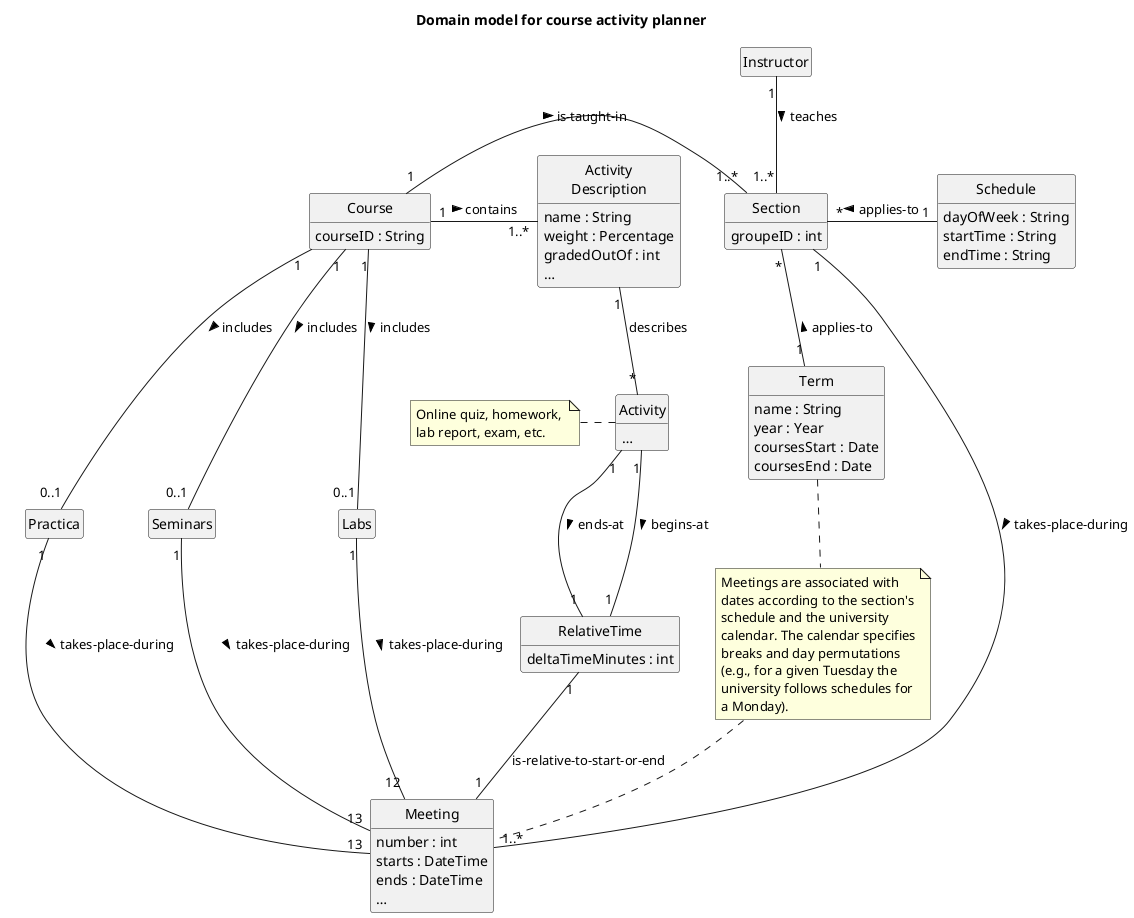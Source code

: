 @startuml
title Domain model for course activity planner
skinparam style strictuml
hide methods
hide empty members
class Instructor
class Term {
name : String
year : Year
coursesStart : Date
coursesEnd : Date
}
class Schedule {
dayOfWeek : String
startTime : String
endTime : String
}

class "Activity\nDescription" as TAD {
  name : String
  weight : Percentage
  gradedOutOf : int
  …
}
class "Activity" as TA {
  …
}
note left
Online quiz, homework, 
lab report, exam, etc.
end note
class Course {
  courseID : String
}
class Section {
  groupeID : int
}

class Meeting {
  number : int
  starts : DateTime
  ends : DateTime
  …
}

class RelativeTime {
  deltaTimeMinutes : int
}

note as n1
Meetings are associated with
dates according to the section's
schedule and the university
calendar. The calendar specifies
breaks and day permutations 
(e.g., for a given Tuesday the
university follows schedules for
a Monday).
end note

n1 .up. Term
n1 .. Meeting
Course "1" -- "0..1" Seminars : includes >
Course "1" -- "0..1" Labs : includes >
Course "1" -- "0..1" Practica : includes >

Seminars "1" -- "13" Meeting : takes-place-during >
Labs "1" -- "12" Meeting : takes-place-during >
Practica "1" -- "13" Meeting : takes-place-during >

TAD "1" -- "*" TA : describes
TA "1" -- "1" RelativeTime : begins-at >
TA "1" -- "1" RelativeTime : ends-at >

RelativeTime "1" -- "1" Meeting : is-relative-to-start-or-end

Course "1" - "1..*" Section : is-taught-in >
Instructor "1" -- "1..*" Section : teaches >
Course "1" - "1..*" TAD : contains >
Section "1" -- "1..*" Meeting : takes-place-during >
Schedule "1" -left- "*" Section : applies-to >
Section "*" -down- "1" Term : applies-to <

'Instructor <|-- Professor
'Instructor <|-- Lecturer
'Instructor <|-- TeachingAssistant
@enduml
